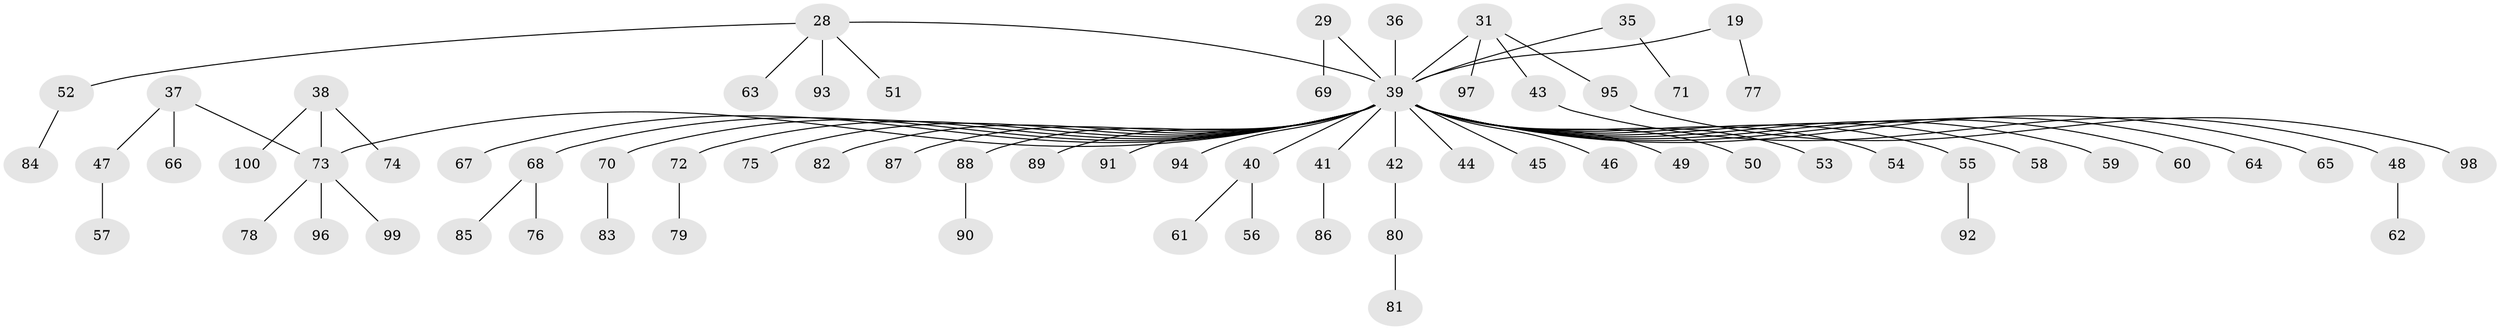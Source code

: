 // original degree distribution, {6: 0.04, 3: 0.11, 4: 0.03, 2: 0.23, 10: 0.01, 8: 0.01, 1: 0.55, 5: 0.02}
// Generated by graph-tools (version 1.1) at 2025/56/03/04/25 21:56:07]
// undirected, 70 vertices, 69 edges
graph export_dot {
graph [start="1"]
  node [color=gray90,style=filled];
  19;
  28;
  29;
  31;
  35;
  36;
  37 [super="+14"];
  38;
  39 [super="+32+33+27+30+34"];
  40 [super="+16"];
  41;
  42;
  43;
  44;
  45;
  46;
  47;
  48;
  49;
  50;
  51;
  52;
  53;
  54;
  55;
  56;
  57;
  58;
  59;
  60;
  61;
  62;
  63;
  64;
  65;
  66;
  67;
  68 [super="+26"];
  69;
  70;
  71;
  72;
  73 [super="+13"];
  74;
  75;
  76;
  77;
  78;
  79;
  80;
  81;
  82;
  83;
  84;
  85;
  86;
  87;
  88;
  89;
  90;
  91;
  92;
  93;
  94;
  95;
  96;
  97;
  98;
  99;
  100;
  19 -- 77;
  19 -- 39;
  28 -- 51;
  28 -- 52;
  28 -- 63;
  28 -- 93;
  28 -- 39;
  29 -- 69;
  29 -- 39;
  31 -- 43;
  31 -- 95;
  31 -- 97;
  31 -- 39;
  35 -- 71;
  35 -- 39;
  36 -- 39;
  37 -- 47;
  37 -- 66;
  37 -- 73;
  38 -- 74;
  38 -- 100;
  38 -- 73;
  39 -- 54;
  39 -- 82;
  39 -- 40;
  39 -- 44;
  39 -- 45;
  39 -- 49;
  39 -- 50;
  39 -- 53;
  39 -- 55;
  39 -- 58;
  39 -- 59;
  39 -- 60;
  39 -- 64;
  39 -- 65;
  39 -- 68;
  39 -- 70;
  39 -- 72;
  39 -- 73;
  39 -- 75;
  39 -- 87;
  39 -- 88;
  39 -- 89;
  39 -- 91;
  39 -- 94;
  39 -- 67;
  39 -- 41;
  39 -- 42;
  39 -- 46;
  40 -- 56;
  40 -- 61;
  41 -- 86;
  42 -- 80;
  43 -- 48;
  47 -- 57;
  48 -- 62;
  52 -- 84;
  55 -- 92;
  68 -- 76;
  68 -- 85;
  70 -- 83;
  72 -- 79;
  73 -- 96;
  73 -- 99;
  73 -- 78;
  80 -- 81;
  88 -- 90;
  95 -- 98;
}
